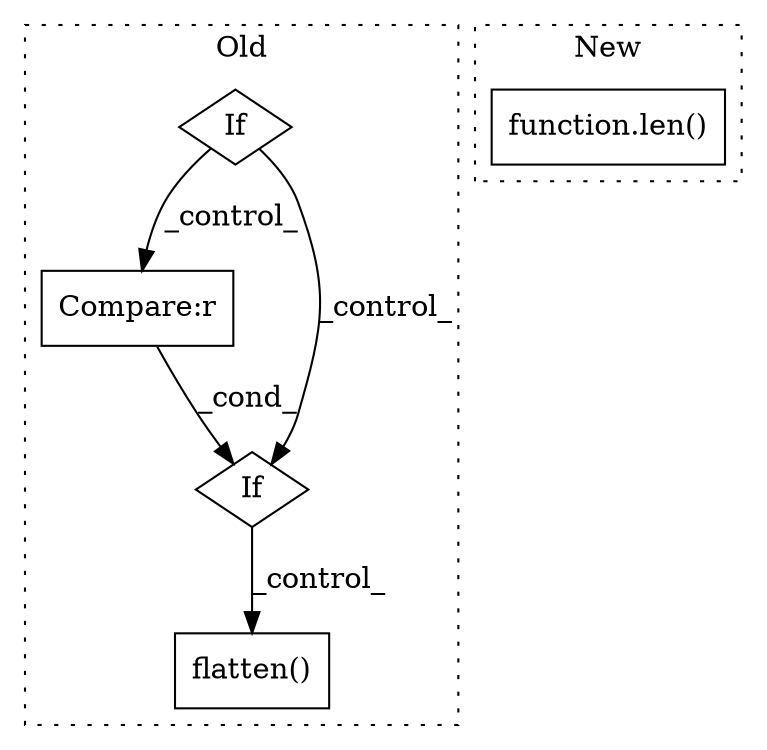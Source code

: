 digraph G {
subgraph cluster0 {
1 [label="flatten()" a="75" s="2247" l="16" shape="box"];
3 [label="If" a="96" s="1639" l="3" shape="diamond"];
4 [label="Compare:r" a="40" s="2148" l="30" shape="box"];
5 [label="If" a="96" s="2145" l="3" shape="diamond"];
label = "Old";
style="dotted";
}
subgraph cluster1 {
2 [label="function.len()" a="75" s="1765,1774" l="4,1" shape="box"];
label = "New";
style="dotted";
}
3 -> 5 [label="_control_"];
3 -> 4 [label="_control_"];
4 -> 5 [label="_cond_"];
5 -> 1 [label="_control_"];
}